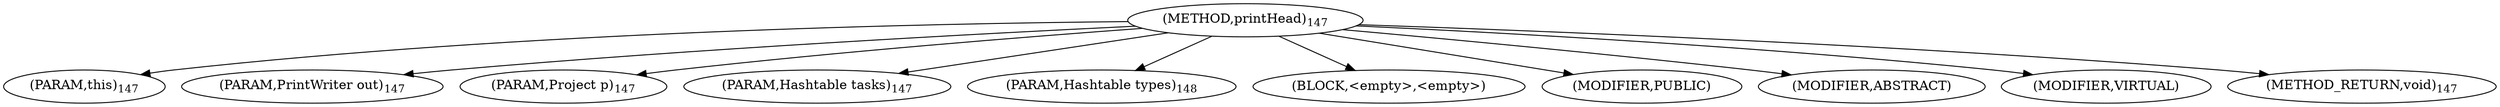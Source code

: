 digraph "printHead" {  
"263" [label = <(METHOD,printHead)<SUB>147</SUB>> ]
"264" [label = <(PARAM,this)<SUB>147</SUB>> ]
"265" [label = <(PARAM,PrintWriter out)<SUB>147</SUB>> ]
"266" [label = <(PARAM,Project p)<SUB>147</SUB>> ]
"267" [label = <(PARAM,Hashtable tasks)<SUB>147</SUB>> ]
"268" [label = <(PARAM,Hashtable types)<SUB>148</SUB>> ]
"269" [label = <(BLOCK,&lt;empty&gt;,&lt;empty&gt;)> ]
"270" [label = <(MODIFIER,PUBLIC)> ]
"271" [label = <(MODIFIER,ABSTRACT)> ]
"272" [label = <(MODIFIER,VIRTUAL)> ]
"273" [label = <(METHOD_RETURN,void)<SUB>147</SUB>> ]
  "263" -> "264" 
  "263" -> "265" 
  "263" -> "266" 
  "263" -> "267" 
  "263" -> "268" 
  "263" -> "269" 
  "263" -> "270" 
  "263" -> "271" 
  "263" -> "272" 
  "263" -> "273" 
}
